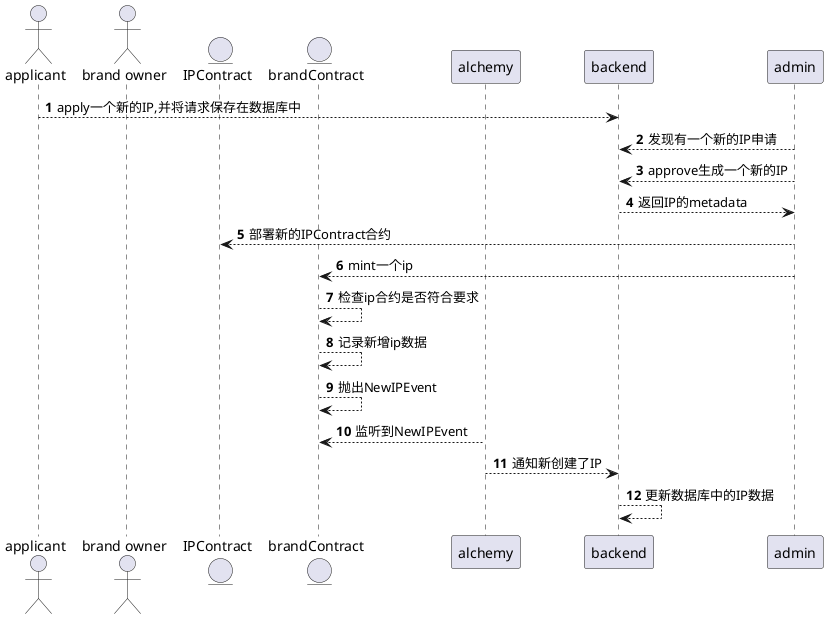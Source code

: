 @startuml
'https://plantuml.com/sequence-diagram

autonumber

actor applicant as applicant
actor "brand owner" as owner
entity IPContract as IPContract
entity brandContract as brandContract
participant alchemy as alchemy

applicant --> backend: apply一个新的IP,并将请求保存在数据库中
admin --> backend: 发现有一个新的IP申请
admin --> backend: approve生成一个新的IP
backend --> admin: 返回IP的metadata
admin --> IPContract: 部署新的IPContract合约
admin --> brandContract: mint一个ip
brandContract --> brandContract: 检查ip合约是否符合要求
brandContract --> brandContract: 记录新增ip数据
brandContract --> brandContract: 抛出NewIPEvent
alchemy --> brandContract:监听到NewIPEvent
alchemy --> backend: 通知新创建了IP
backend --> backend: 更新数据库中的IP数据

@enduml